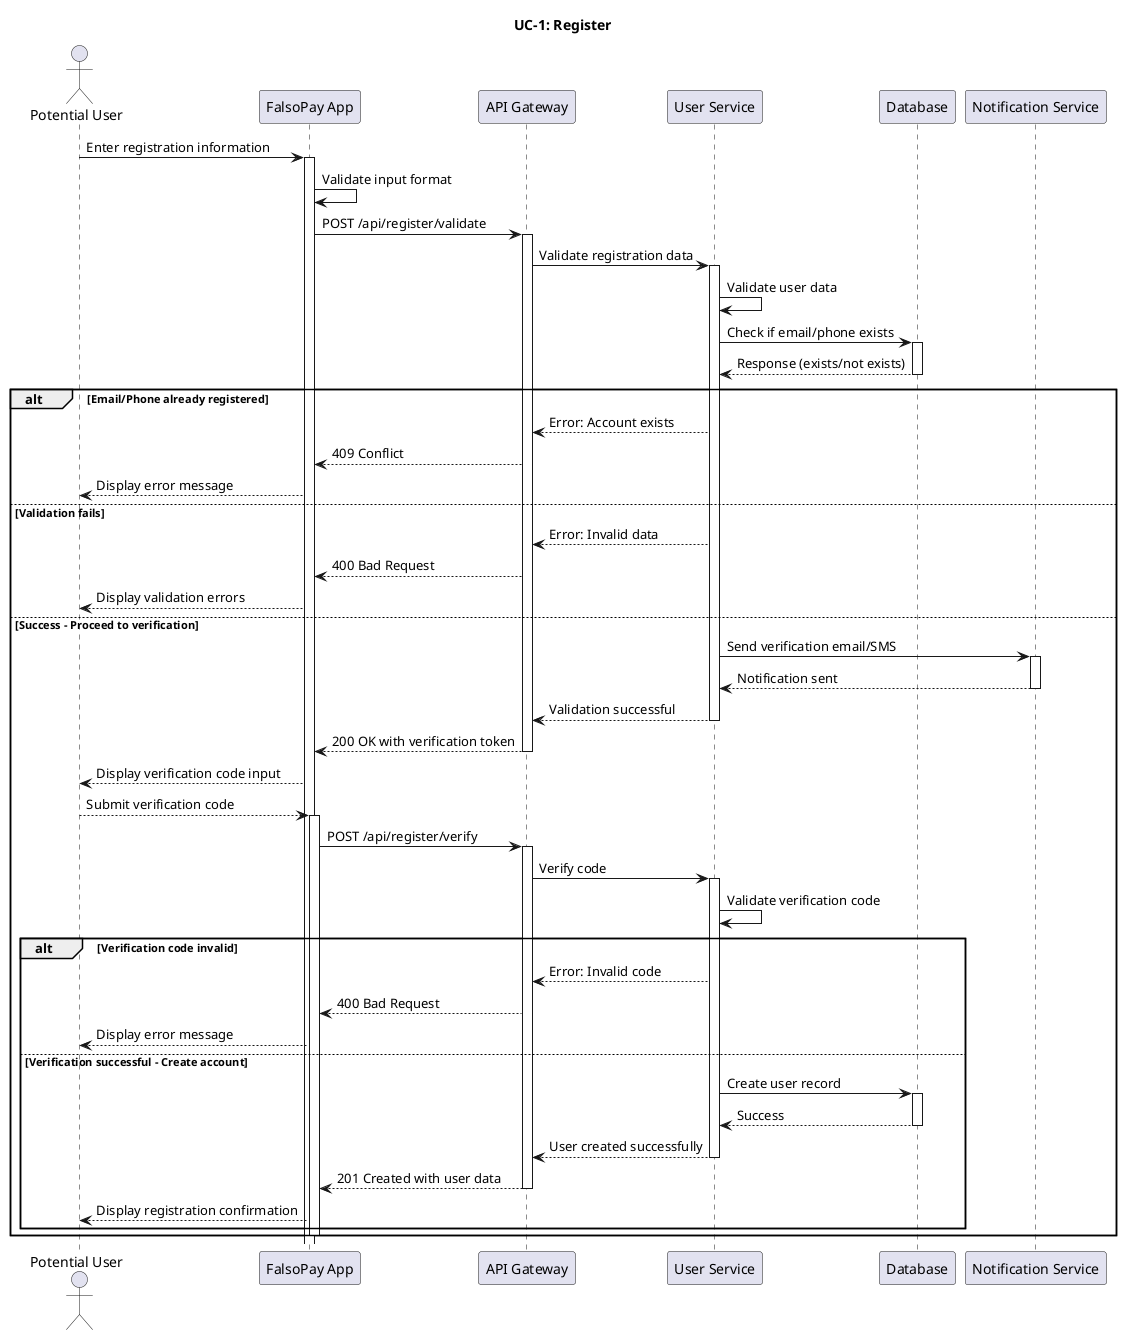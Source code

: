 @startuml UC1-Register

actor "Potential User" as User
participant "FalsoPay App" as App
participant "API Gateway" as Gateway
participant "User Service" as UserService
participant "Database" as DB
participant "Notification Service" as NotifService

title UC-1: Register

User -> App: Enter registration information
activate App

App -> App: Validate input format
App -> Gateway: POST /api/register/validate
activate Gateway

Gateway -> UserService: Validate registration data
activate UserService

UserService -> UserService: Validate user data
UserService -> DB: Check if email/phone exists
activate DB
DB --> UserService: Response (exists/not exists)
deactivate DB

alt Email/Phone already registered
    UserService --> Gateway: Error: Account exists
    Gateway --> App: 409 Conflict
    App --> User: Display error message
else Validation fails
    UserService --> Gateway: Error: Invalid data
    Gateway --> App: 400 Bad Request
    App --> User: Display validation errors
else Success - Proceed to verification
    UserService -> NotifService: Send verification email/SMS
    activate NotifService
    NotifService --> UserService: Notification sent
    deactivate NotifService
    
    UserService --> Gateway: Validation successful
    deactivate UserService
    
    Gateway --> App: 200 OK with verification token
    deactivate Gateway
    
    App --> User: Display verification code input
    
    User --> App: Submit verification code
    activate App
    
    App -> Gateway: POST /api/register/verify
    activate Gateway
    
    Gateway -> UserService: Verify code
    activate UserService
    
    UserService -> UserService: Validate verification code
    
    alt Verification code invalid
        UserService --> Gateway: Error: Invalid code
        Gateway --> App: 400 Bad Request
        App --> User: Display error message
    else Verification successful - Create account
        UserService -> DB: Create user record
        activate DB
        DB --> UserService: Success
        deactivate DB
        
        UserService --> Gateway: User created successfully
        deactivate UserService
        
        Gateway --> App: 201 Created with user data
        deactivate Gateway
        
        App --> User: Display registration confirmation
    end
    deactivate App
end

@enduml 